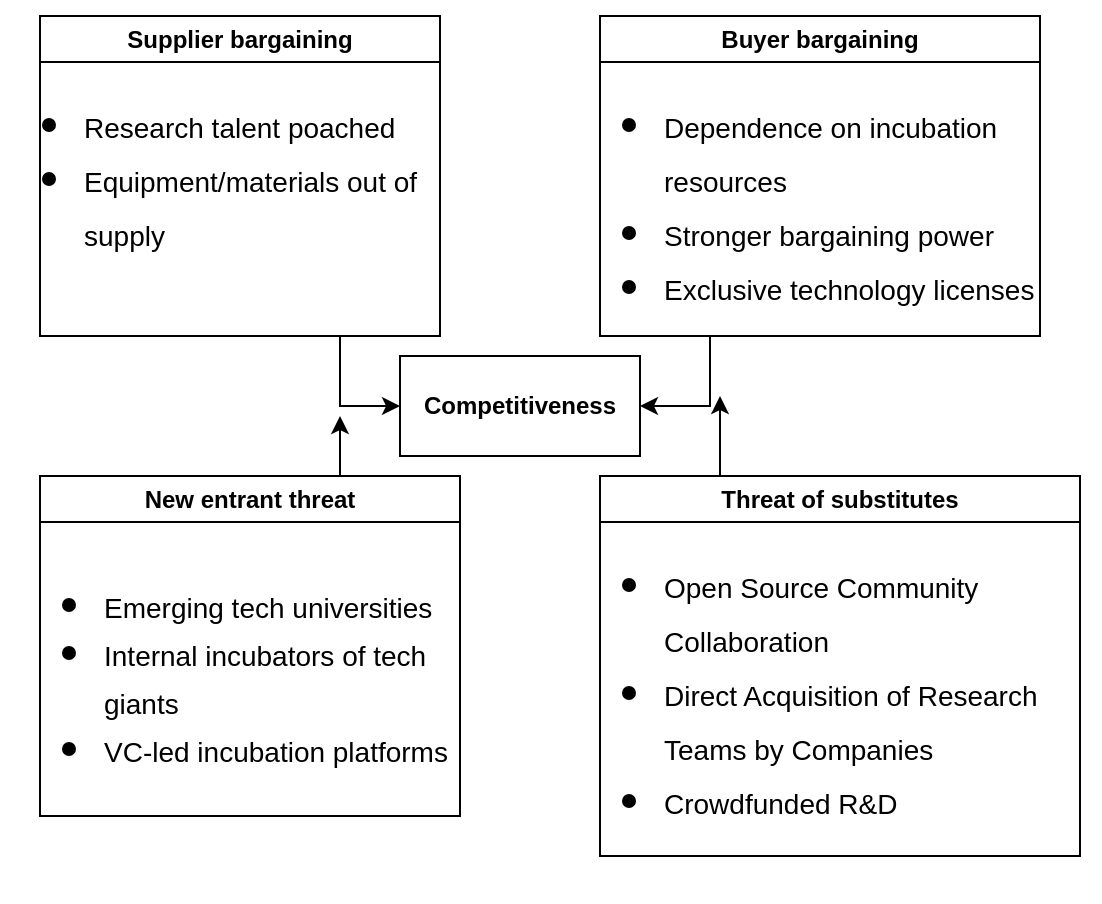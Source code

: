 <mxfile version="26.2.12">
  <diagram name="Page-1" id="O9Hl_2FRSMyZNs6ewNzj">
    <mxGraphModel dx="1251" dy="821" grid="1" gridSize="10" guides="1" tooltips="1" connect="1" arrows="1" fold="1" page="1" pageScale="1" pageWidth="850" pageHeight="1100" math="0" shadow="0">
      <root>
        <mxCell id="0" />
        <mxCell id="1" parent="0" />
        <mxCell id="RsQZ0dQxCWgLAMhDrxQS-1" value="&lt;p&gt;&lt;b&gt;Competitiveness&lt;/b&gt;&lt;/p&gt;" style="rounded=0;whiteSpace=wrap;html=1;" vertex="1" parent="1">
          <mxGeometry x="300" y="290" width="120" height="50" as="geometry" />
        </mxCell>
        <mxCell id="RsQZ0dQxCWgLAMhDrxQS-7" style="edgeStyle=orthogonalEdgeStyle;rounded=0;orthogonalLoop=1;jettySize=auto;html=1;exitX=0.75;exitY=1;exitDx=0;exitDy=0;entryX=0;entryY=0.5;entryDx=0;entryDy=0;" edge="1" parent="1" source="RsQZ0dQxCWgLAMhDrxQS-2" target="RsQZ0dQxCWgLAMhDrxQS-1">
          <mxGeometry relative="1" as="geometry" />
        </mxCell>
        <mxCell id="RsQZ0dQxCWgLAMhDrxQS-2" value="&lt;p&gt;Supplier bargaining&lt;/p&gt;" style="swimlane;whiteSpace=wrap;html=1;" vertex="1" parent="1">
          <mxGeometry x="120" y="120" width="200" height="160" as="geometry" />
        </mxCell>
        <mxCell id="RsQZ0dQxCWgLAMhDrxQS-23" value="&lt;div style=&quot;line-height: 60%;&quot;&gt;&lt;h1 style=&quot;margin-top: 0px; line-height: 60%;&quot;&gt;&lt;ul style=&quot;line-height: 100%;&quot;&gt;&lt;li&gt;&lt;span style=&quot;font-size: 14px; font-weight: 400;&quot;&gt;Research talent poached&amp;nbsp;&lt;/span&gt;&lt;/li&gt;&lt;li&gt;&lt;span style=&quot;font-size: 14px; font-weight: 400;&quot;&gt;Equipment/materials out of supply&lt;/span&gt;&lt;/li&gt;&lt;/ul&gt;&lt;/h1&gt;&lt;/div&gt;" style="text;html=1;whiteSpace=wrap;overflow=hidden;rounded=0;align=left;" vertex="1" parent="RsQZ0dQxCWgLAMhDrxQS-2">
          <mxGeometry x="-20" y="10" width="220" height="180" as="geometry" />
        </mxCell>
        <mxCell id="RsQZ0dQxCWgLAMhDrxQS-8" style="edgeStyle=orthogonalEdgeStyle;rounded=0;orthogonalLoop=1;jettySize=auto;html=1;exitX=0.75;exitY=0;exitDx=0;exitDy=0;" edge="1" parent="1" source="RsQZ0dQxCWgLAMhDrxQS-3">
          <mxGeometry relative="1" as="geometry">
            <mxPoint x="270" y="320" as="targetPoint" />
          </mxGeometry>
        </mxCell>
        <mxCell id="RsQZ0dQxCWgLAMhDrxQS-3" value="&lt;p&gt;New entrant threat&lt;/p&gt;" style="swimlane;whiteSpace=wrap;html=1;" vertex="1" parent="1">
          <mxGeometry x="120" y="350" width="210" height="170" as="geometry" />
        </mxCell>
        <mxCell id="RsQZ0dQxCWgLAMhDrxQS-16" value="&lt;div style=&quot;line-height: 60%;&quot;&gt;&lt;h1 style=&quot;margin-top: 0px; line-height: 60%;&quot;&gt;&lt;ul style=&quot;line-height: 100%;&quot;&gt;&lt;li&gt;&lt;font style=&quot;font-weight: normal; font-size: 14px; line-height: 100%;&quot;&gt;Emerging tech universities&lt;/font&gt;&lt;/li&gt;&lt;li&gt;&lt;font style=&quot;font-weight: normal; font-size: 14px; line-height: 100%;&quot;&gt;Internal incubators of tech giants&lt;/font&gt;&lt;/li&gt;&lt;li&gt;&lt;font style=&quot;font-weight: normal; font-size: 14px; line-height: 100%;&quot;&gt;VC-led incubation platforms&amp;nbsp;&lt;/font&gt;&lt;/li&gt;&lt;/ul&gt;&lt;/h1&gt;&lt;/div&gt;" style="text;html=1;whiteSpace=wrap;overflow=hidden;rounded=0;align=left;" vertex="1" parent="RsQZ0dQxCWgLAMhDrxQS-3">
          <mxGeometry x="-10" y="20" width="220" height="180" as="geometry" />
        </mxCell>
        <mxCell id="RsQZ0dQxCWgLAMhDrxQS-26" style="edgeStyle=orthogonalEdgeStyle;rounded=0;orthogonalLoop=1;jettySize=auto;html=1;exitX=0.25;exitY=0;exitDx=0;exitDy=0;" edge="1" parent="1" source="RsQZ0dQxCWgLAMhDrxQS-4">
          <mxGeometry relative="1" as="geometry">
            <mxPoint x="460" y="310" as="targetPoint" />
          </mxGeometry>
        </mxCell>
        <mxCell id="RsQZ0dQxCWgLAMhDrxQS-4" value="&lt;p&gt;Threat of substitutes&lt;/p&gt;" style="swimlane;whiteSpace=wrap;html=1;" vertex="1" parent="1">
          <mxGeometry x="400" y="350" width="240" height="190" as="geometry" />
        </mxCell>
        <mxCell id="RsQZ0dQxCWgLAMhDrxQS-22" value="&lt;div style=&quot;line-height: 60%;&quot;&gt;&lt;h1 style=&quot;margin-top: 0px; line-height: 60%;&quot;&gt;&lt;ul style=&quot;line-height: 100%;&quot;&gt;&lt;li&gt;&lt;span style=&quot;font-size: 14px; font-weight: 400;&quot;&gt;Open Source Community Collaboration&amp;nbsp;&lt;/span&gt;&lt;/li&gt;&lt;li&gt;&lt;span style=&quot;font-size: 14px; font-weight: 400;&quot;&gt;Direct Acquisition of Research Teams by Companies&amp;nbsp;&lt;/span&gt;&lt;/li&gt;&lt;li&gt;&lt;span style=&quot;font-size: 14px; font-weight: 400;&quot;&gt;Crowdfunded R&amp;amp;D&lt;/span&gt;&lt;/li&gt;&lt;/ul&gt;&lt;/h1&gt;&lt;/div&gt;" style="text;html=1;whiteSpace=wrap;overflow=hidden;rounded=0;align=left;" vertex="1" parent="RsQZ0dQxCWgLAMhDrxQS-4">
          <mxGeometry x="-10" y="10" width="260" height="200" as="geometry" />
        </mxCell>
        <mxCell id="RsQZ0dQxCWgLAMhDrxQS-9" style="edgeStyle=orthogonalEdgeStyle;rounded=0;orthogonalLoop=1;jettySize=auto;html=1;exitX=0.25;exitY=1;exitDx=0;exitDy=0;entryX=1;entryY=0.5;entryDx=0;entryDy=0;" edge="1" parent="1" source="RsQZ0dQxCWgLAMhDrxQS-5" target="RsQZ0dQxCWgLAMhDrxQS-1">
          <mxGeometry relative="1" as="geometry" />
        </mxCell>
        <mxCell id="RsQZ0dQxCWgLAMhDrxQS-5" value="&lt;p&gt;Buyer bargaining&lt;/p&gt;" style="swimlane;whiteSpace=wrap;html=1;" vertex="1" parent="1">
          <mxGeometry x="400" y="120" width="220" height="160" as="geometry" />
        </mxCell>
        <mxCell id="RsQZ0dQxCWgLAMhDrxQS-24" value="&lt;div style=&quot;line-height: 60%;&quot;&gt;&lt;h1 style=&quot;margin-top: 0px; line-height: 60%;&quot;&gt;&lt;ul style=&quot;line-height: 100%;&quot;&gt;&lt;li&gt;&lt;span style=&quot;font-size: 14px; font-weight: 400;&quot;&gt;Dependence on incubation resources&amp;nbsp;&lt;/span&gt;&lt;/li&gt;&lt;li&gt;&lt;span style=&quot;font-size: 14px; font-weight: 400;&quot;&gt;Stronger bargaining power&amp;nbsp;&lt;/span&gt;&lt;/li&gt;&lt;li&gt;&lt;span style=&quot;font-size: 14px; font-weight: 400;&quot;&gt;Exclusive technology licenses&lt;/span&gt;&lt;/li&gt;&lt;/ul&gt;&lt;/h1&gt;&lt;/div&gt;" style="text;html=1;whiteSpace=wrap;overflow=hidden;rounded=0;align=left;" vertex="1" parent="RsQZ0dQxCWgLAMhDrxQS-5">
          <mxGeometry x="-10" y="10" width="230" height="150" as="geometry" />
        </mxCell>
      </root>
    </mxGraphModel>
  </diagram>
</mxfile>
